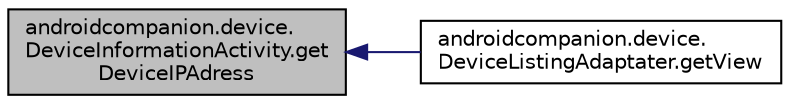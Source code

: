 digraph "androidcompanion.device.DeviceInformationActivity.getDeviceIPAdress"
{
  edge [fontname="Helvetica",fontsize="10",labelfontname="Helvetica",labelfontsize="10"];
  node [fontname="Helvetica",fontsize="10",shape=record];
  rankdir="LR";
  Node3 [label="androidcompanion.device.\lDeviceInformationActivity.get\lDeviceIPAdress",height=0.2,width=0.4,color="black", fillcolor="grey75", style="filled", fontcolor="black"];
  Node3 -> Node4 [dir="back",color="midnightblue",fontsize="10",style="solid",fontname="Helvetica"];
  Node4 [label="androidcompanion.device.\lDeviceListingAdaptater.getView",height=0.2,width=0.4,color="black", fillcolor="white", style="filled",URL="$classandroidcompanion_1_1device_1_1_device_listing_adaptater.html#a76ab899b207cdcbaa61433de6dadbc17"];
}
